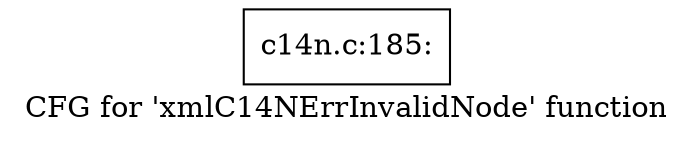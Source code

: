 digraph "CFG for 'xmlC14NErrInvalidNode' function" {
	label="CFG for 'xmlC14NErrInvalidNode' function";

	Node0x4b6bb60 [shape=record,label="{c14n.c:185:}"];
}
